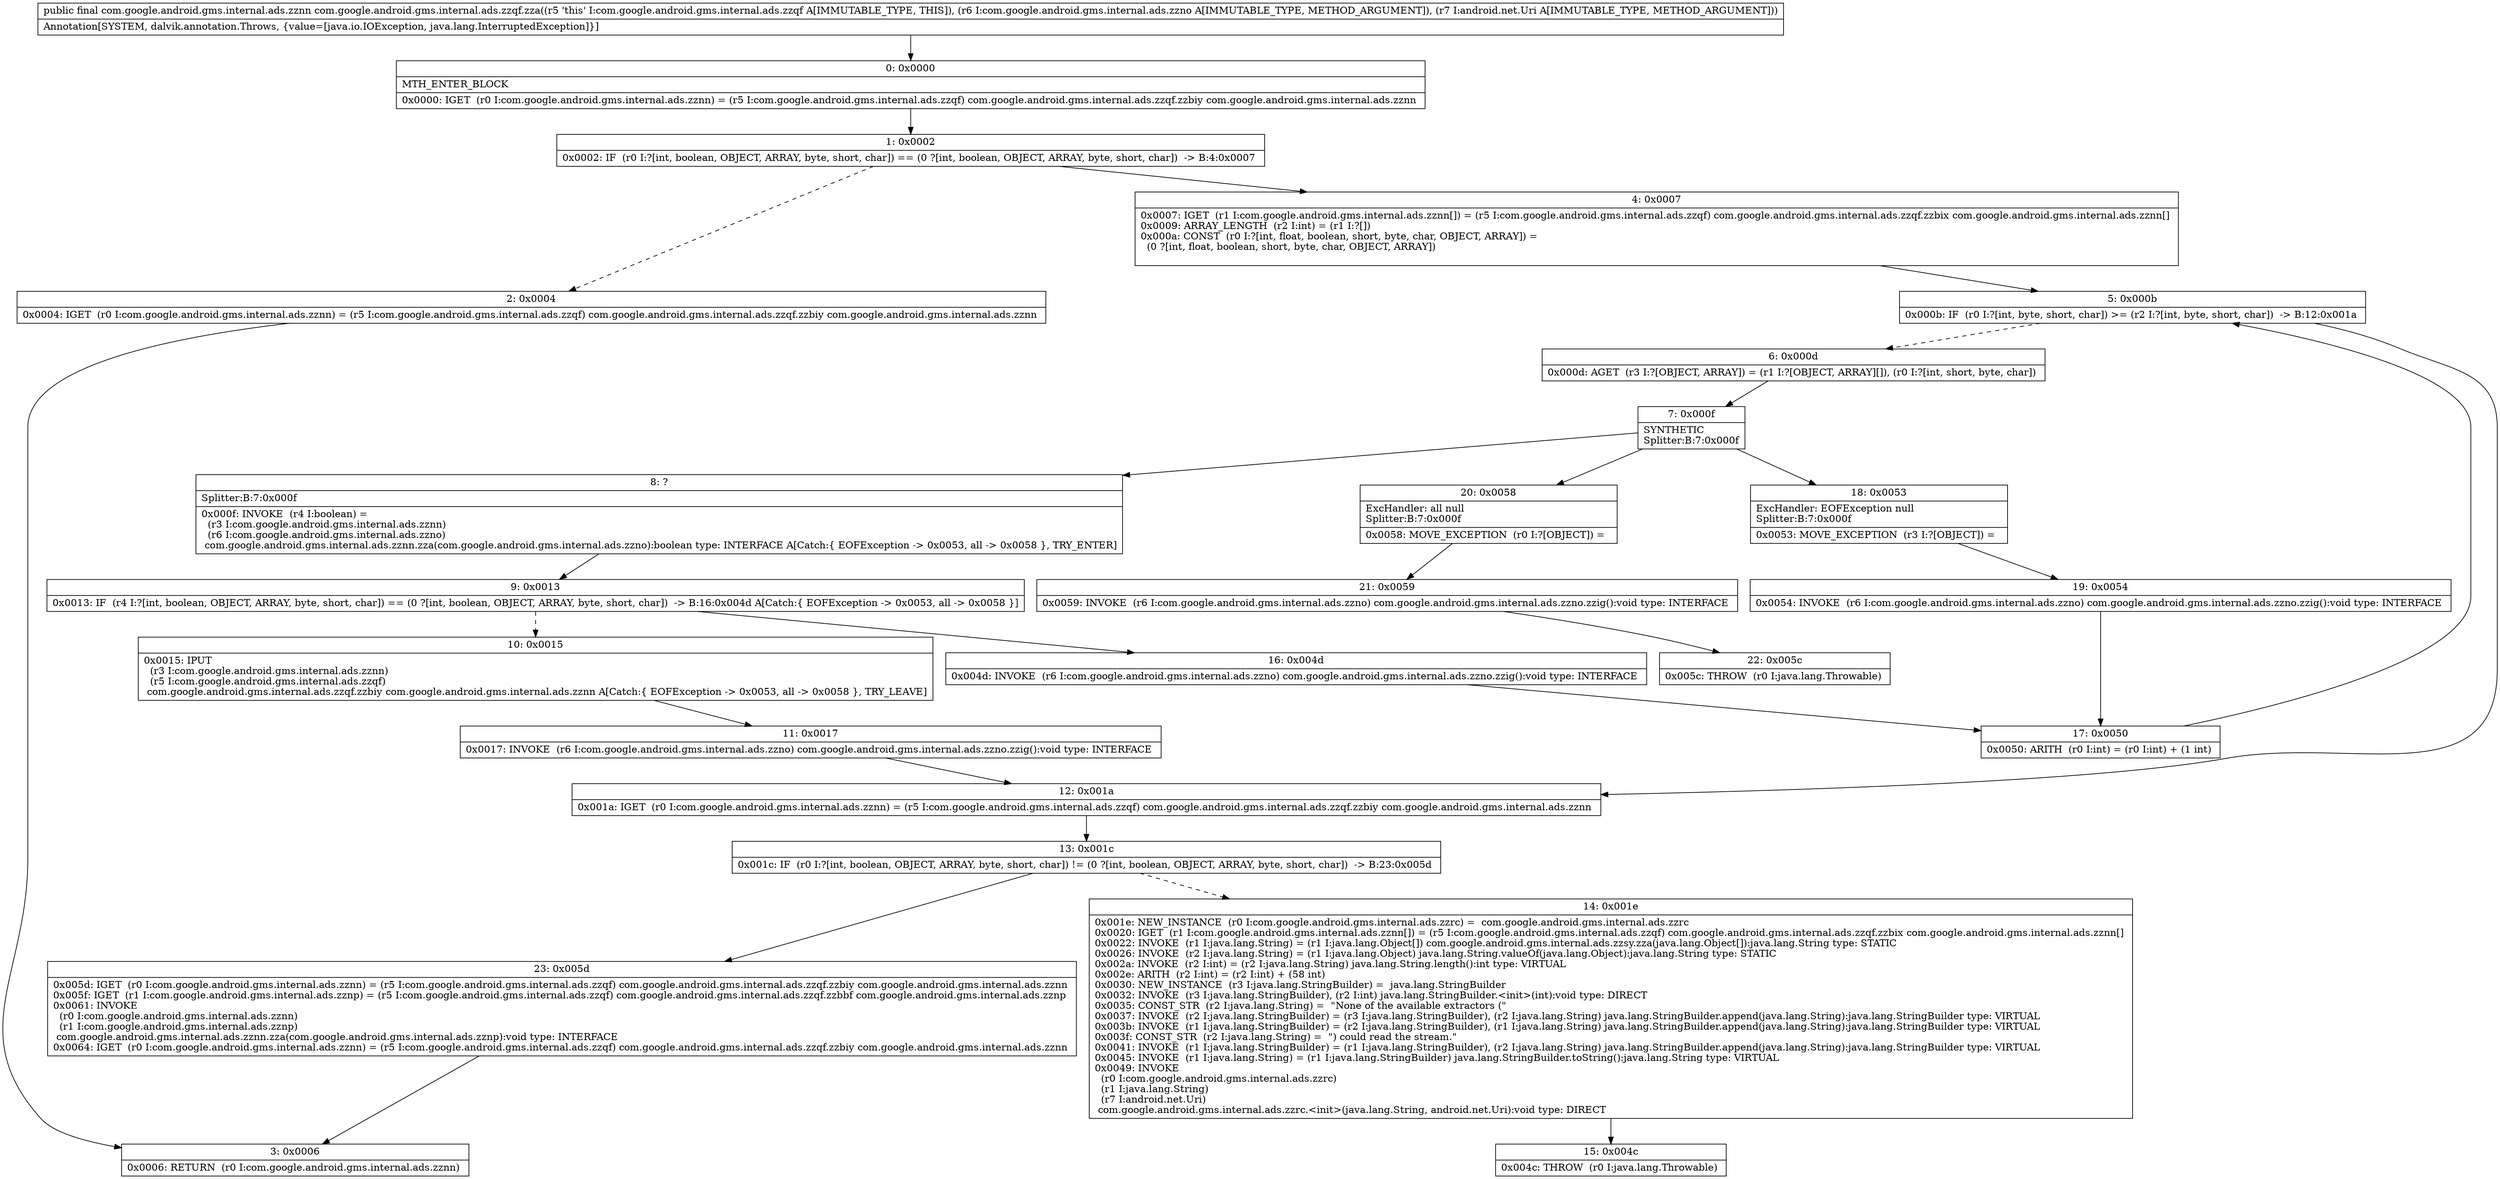 digraph "CFG forcom.google.android.gms.internal.ads.zzqf.zza(Lcom\/google\/android\/gms\/internal\/ads\/zzno;Landroid\/net\/Uri;)Lcom\/google\/android\/gms\/internal\/ads\/zznn;" {
Node_0 [shape=record,label="{0\:\ 0x0000|MTH_ENTER_BLOCK\l|0x0000: IGET  (r0 I:com.google.android.gms.internal.ads.zznn) = (r5 I:com.google.android.gms.internal.ads.zzqf) com.google.android.gms.internal.ads.zzqf.zzbiy com.google.android.gms.internal.ads.zznn \l}"];
Node_1 [shape=record,label="{1\:\ 0x0002|0x0002: IF  (r0 I:?[int, boolean, OBJECT, ARRAY, byte, short, char]) == (0 ?[int, boolean, OBJECT, ARRAY, byte, short, char])  \-\> B:4:0x0007 \l}"];
Node_2 [shape=record,label="{2\:\ 0x0004|0x0004: IGET  (r0 I:com.google.android.gms.internal.ads.zznn) = (r5 I:com.google.android.gms.internal.ads.zzqf) com.google.android.gms.internal.ads.zzqf.zzbiy com.google.android.gms.internal.ads.zznn \l}"];
Node_3 [shape=record,label="{3\:\ 0x0006|0x0006: RETURN  (r0 I:com.google.android.gms.internal.ads.zznn) \l}"];
Node_4 [shape=record,label="{4\:\ 0x0007|0x0007: IGET  (r1 I:com.google.android.gms.internal.ads.zznn[]) = (r5 I:com.google.android.gms.internal.ads.zzqf) com.google.android.gms.internal.ads.zzqf.zzbix com.google.android.gms.internal.ads.zznn[] \l0x0009: ARRAY_LENGTH  (r2 I:int) = (r1 I:?[]) \l0x000a: CONST  (r0 I:?[int, float, boolean, short, byte, char, OBJECT, ARRAY]) = \l  (0 ?[int, float, boolean, short, byte, char, OBJECT, ARRAY])\l \l}"];
Node_5 [shape=record,label="{5\:\ 0x000b|0x000b: IF  (r0 I:?[int, byte, short, char]) \>= (r2 I:?[int, byte, short, char])  \-\> B:12:0x001a \l}"];
Node_6 [shape=record,label="{6\:\ 0x000d|0x000d: AGET  (r3 I:?[OBJECT, ARRAY]) = (r1 I:?[OBJECT, ARRAY][]), (r0 I:?[int, short, byte, char]) \l}"];
Node_7 [shape=record,label="{7\:\ 0x000f|SYNTHETIC\lSplitter:B:7:0x000f\l}"];
Node_8 [shape=record,label="{8\:\ ?|Splitter:B:7:0x000f\l|0x000f: INVOKE  (r4 I:boolean) = \l  (r3 I:com.google.android.gms.internal.ads.zznn)\l  (r6 I:com.google.android.gms.internal.ads.zzno)\l com.google.android.gms.internal.ads.zznn.zza(com.google.android.gms.internal.ads.zzno):boolean type: INTERFACE A[Catch:\{ EOFException \-\> 0x0053, all \-\> 0x0058 \}, TRY_ENTER]\l}"];
Node_9 [shape=record,label="{9\:\ 0x0013|0x0013: IF  (r4 I:?[int, boolean, OBJECT, ARRAY, byte, short, char]) == (0 ?[int, boolean, OBJECT, ARRAY, byte, short, char])  \-\> B:16:0x004d A[Catch:\{ EOFException \-\> 0x0053, all \-\> 0x0058 \}]\l}"];
Node_10 [shape=record,label="{10\:\ 0x0015|0x0015: IPUT  \l  (r3 I:com.google.android.gms.internal.ads.zznn)\l  (r5 I:com.google.android.gms.internal.ads.zzqf)\l com.google.android.gms.internal.ads.zzqf.zzbiy com.google.android.gms.internal.ads.zznn A[Catch:\{ EOFException \-\> 0x0053, all \-\> 0x0058 \}, TRY_LEAVE]\l}"];
Node_11 [shape=record,label="{11\:\ 0x0017|0x0017: INVOKE  (r6 I:com.google.android.gms.internal.ads.zzno) com.google.android.gms.internal.ads.zzno.zzig():void type: INTERFACE \l}"];
Node_12 [shape=record,label="{12\:\ 0x001a|0x001a: IGET  (r0 I:com.google.android.gms.internal.ads.zznn) = (r5 I:com.google.android.gms.internal.ads.zzqf) com.google.android.gms.internal.ads.zzqf.zzbiy com.google.android.gms.internal.ads.zznn \l}"];
Node_13 [shape=record,label="{13\:\ 0x001c|0x001c: IF  (r0 I:?[int, boolean, OBJECT, ARRAY, byte, short, char]) != (0 ?[int, boolean, OBJECT, ARRAY, byte, short, char])  \-\> B:23:0x005d \l}"];
Node_14 [shape=record,label="{14\:\ 0x001e|0x001e: NEW_INSTANCE  (r0 I:com.google.android.gms.internal.ads.zzrc) =  com.google.android.gms.internal.ads.zzrc \l0x0020: IGET  (r1 I:com.google.android.gms.internal.ads.zznn[]) = (r5 I:com.google.android.gms.internal.ads.zzqf) com.google.android.gms.internal.ads.zzqf.zzbix com.google.android.gms.internal.ads.zznn[] \l0x0022: INVOKE  (r1 I:java.lang.String) = (r1 I:java.lang.Object[]) com.google.android.gms.internal.ads.zzsy.zza(java.lang.Object[]):java.lang.String type: STATIC \l0x0026: INVOKE  (r2 I:java.lang.String) = (r1 I:java.lang.Object) java.lang.String.valueOf(java.lang.Object):java.lang.String type: STATIC \l0x002a: INVOKE  (r2 I:int) = (r2 I:java.lang.String) java.lang.String.length():int type: VIRTUAL \l0x002e: ARITH  (r2 I:int) = (r2 I:int) + (58 int) \l0x0030: NEW_INSTANCE  (r3 I:java.lang.StringBuilder) =  java.lang.StringBuilder \l0x0032: INVOKE  (r3 I:java.lang.StringBuilder), (r2 I:int) java.lang.StringBuilder.\<init\>(int):void type: DIRECT \l0x0035: CONST_STR  (r2 I:java.lang.String) =  \"None of the available extractors (\" \l0x0037: INVOKE  (r2 I:java.lang.StringBuilder) = (r3 I:java.lang.StringBuilder), (r2 I:java.lang.String) java.lang.StringBuilder.append(java.lang.String):java.lang.StringBuilder type: VIRTUAL \l0x003b: INVOKE  (r1 I:java.lang.StringBuilder) = (r2 I:java.lang.StringBuilder), (r1 I:java.lang.String) java.lang.StringBuilder.append(java.lang.String):java.lang.StringBuilder type: VIRTUAL \l0x003f: CONST_STR  (r2 I:java.lang.String) =  \") could read the stream.\" \l0x0041: INVOKE  (r1 I:java.lang.StringBuilder) = (r1 I:java.lang.StringBuilder), (r2 I:java.lang.String) java.lang.StringBuilder.append(java.lang.String):java.lang.StringBuilder type: VIRTUAL \l0x0045: INVOKE  (r1 I:java.lang.String) = (r1 I:java.lang.StringBuilder) java.lang.StringBuilder.toString():java.lang.String type: VIRTUAL \l0x0049: INVOKE  \l  (r0 I:com.google.android.gms.internal.ads.zzrc)\l  (r1 I:java.lang.String)\l  (r7 I:android.net.Uri)\l com.google.android.gms.internal.ads.zzrc.\<init\>(java.lang.String, android.net.Uri):void type: DIRECT \l}"];
Node_15 [shape=record,label="{15\:\ 0x004c|0x004c: THROW  (r0 I:java.lang.Throwable) \l}"];
Node_16 [shape=record,label="{16\:\ 0x004d|0x004d: INVOKE  (r6 I:com.google.android.gms.internal.ads.zzno) com.google.android.gms.internal.ads.zzno.zzig():void type: INTERFACE \l}"];
Node_17 [shape=record,label="{17\:\ 0x0050|0x0050: ARITH  (r0 I:int) = (r0 I:int) + (1 int) \l}"];
Node_18 [shape=record,label="{18\:\ 0x0053|ExcHandler: EOFException null\lSplitter:B:7:0x000f\l|0x0053: MOVE_EXCEPTION  (r3 I:?[OBJECT]) =  \l}"];
Node_19 [shape=record,label="{19\:\ 0x0054|0x0054: INVOKE  (r6 I:com.google.android.gms.internal.ads.zzno) com.google.android.gms.internal.ads.zzno.zzig():void type: INTERFACE \l}"];
Node_20 [shape=record,label="{20\:\ 0x0058|ExcHandler: all null\lSplitter:B:7:0x000f\l|0x0058: MOVE_EXCEPTION  (r0 I:?[OBJECT]) =  \l}"];
Node_21 [shape=record,label="{21\:\ 0x0059|0x0059: INVOKE  (r6 I:com.google.android.gms.internal.ads.zzno) com.google.android.gms.internal.ads.zzno.zzig():void type: INTERFACE \l}"];
Node_22 [shape=record,label="{22\:\ 0x005c|0x005c: THROW  (r0 I:java.lang.Throwable) \l}"];
Node_23 [shape=record,label="{23\:\ 0x005d|0x005d: IGET  (r0 I:com.google.android.gms.internal.ads.zznn) = (r5 I:com.google.android.gms.internal.ads.zzqf) com.google.android.gms.internal.ads.zzqf.zzbiy com.google.android.gms.internal.ads.zznn \l0x005f: IGET  (r1 I:com.google.android.gms.internal.ads.zznp) = (r5 I:com.google.android.gms.internal.ads.zzqf) com.google.android.gms.internal.ads.zzqf.zzbbf com.google.android.gms.internal.ads.zznp \l0x0061: INVOKE  \l  (r0 I:com.google.android.gms.internal.ads.zznn)\l  (r1 I:com.google.android.gms.internal.ads.zznp)\l com.google.android.gms.internal.ads.zznn.zza(com.google.android.gms.internal.ads.zznp):void type: INTERFACE \l0x0064: IGET  (r0 I:com.google.android.gms.internal.ads.zznn) = (r5 I:com.google.android.gms.internal.ads.zzqf) com.google.android.gms.internal.ads.zzqf.zzbiy com.google.android.gms.internal.ads.zznn \l}"];
MethodNode[shape=record,label="{public final com.google.android.gms.internal.ads.zznn com.google.android.gms.internal.ads.zzqf.zza((r5 'this' I:com.google.android.gms.internal.ads.zzqf A[IMMUTABLE_TYPE, THIS]), (r6 I:com.google.android.gms.internal.ads.zzno A[IMMUTABLE_TYPE, METHOD_ARGUMENT]), (r7 I:android.net.Uri A[IMMUTABLE_TYPE, METHOD_ARGUMENT]))  | Annotation[SYSTEM, dalvik.annotation.Throws, \{value=[java.io.IOException, java.lang.InterruptedException]\}]\l}"];
MethodNode -> Node_0;
Node_0 -> Node_1;
Node_1 -> Node_2[style=dashed];
Node_1 -> Node_4;
Node_2 -> Node_3;
Node_4 -> Node_5;
Node_5 -> Node_6[style=dashed];
Node_5 -> Node_12;
Node_6 -> Node_7;
Node_7 -> Node_8;
Node_7 -> Node_18;
Node_7 -> Node_20;
Node_8 -> Node_9;
Node_9 -> Node_10[style=dashed];
Node_9 -> Node_16;
Node_10 -> Node_11;
Node_11 -> Node_12;
Node_12 -> Node_13;
Node_13 -> Node_14[style=dashed];
Node_13 -> Node_23;
Node_14 -> Node_15;
Node_16 -> Node_17;
Node_17 -> Node_5;
Node_18 -> Node_19;
Node_19 -> Node_17;
Node_20 -> Node_21;
Node_21 -> Node_22;
Node_23 -> Node_3;
}

